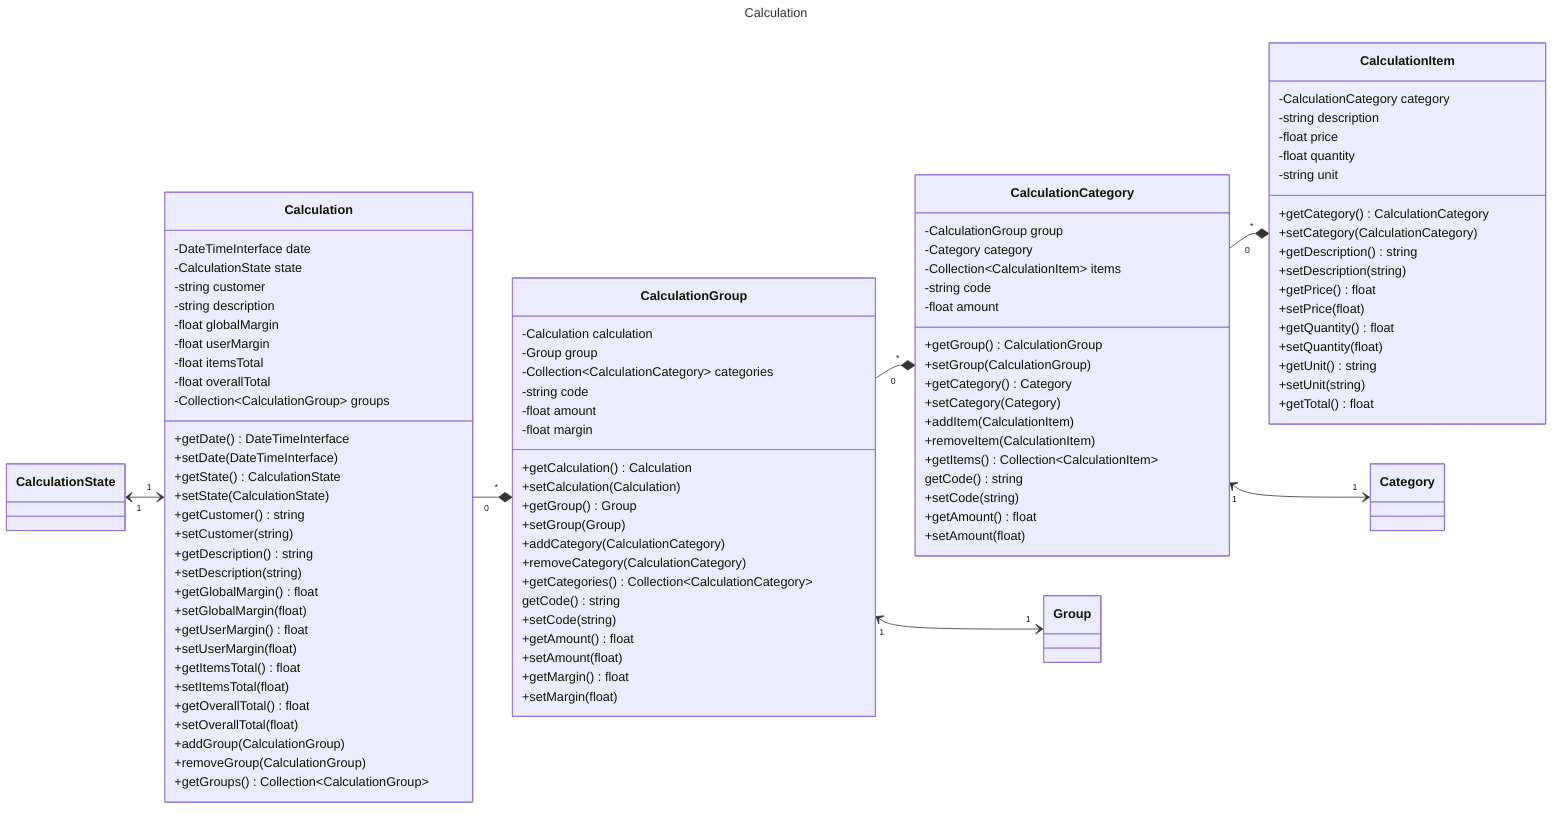 ---
title: Calculation
---

classDiagram
    direction LR

    class Calculation {
        -DateTimeInterface date
        -CalculationState state
        -string customer
        -string description
        -float globalMargin
        -float userMargin
        -float itemsTotal
        -float overallTotal
        -Collection~CalculationGroup~ groups
        +getDate() DateTimeInterface
        +setDate(DateTimeInterface)
        +getState() CalculationState
        +setState(CalculationState)
        +getCustomer() string
        +setCustomer(string)
        +getDescription() string
        +setDescription(string)
        +getGlobalMargin() float
        +setGlobalMargin(float)
        +getUserMargin() float
        +setUserMargin(float)
        +getItemsTotal() float
        +setItemsTotal(float)
        +getOverallTotal() float
        +setOverallTotal(float)
        +addGroup(CalculationGroup)
        +removeGroup(CalculationGroup)
        +getGroups() Collection~CalculationGroup~
    }

    class CalculationGroup {
        -Calculation calculation
        -Group group
        -Collection~CalculationCategory~ categories
        -string code
        -float amount
        -float margin
        +getCalculation() Calculation
        +setCalculation(Calculation)
        +getGroup() Group
        +setGroup(Group)
        +addCategory(CalculationCategory)
        +removeCategory(CalculationCategory)
        +getCategories() Collection~CalculationCategory~
        getCode() string
        +setCode(string)
        +getAmount() float
        +setAmount(float)
        +getMargin() float
        +setMargin(float)
    }

    class CalculationCategory {
        -CalculationGroup group
        -Category category
        -Collection~CalculationItem~ items
        -string code
        -float amount
        +getGroup() CalculationGroup
        +setGroup(CalculationGroup)
        +getCategory() Category
        +setCategory(Category)
        +addItem(CalculationItem)
        +removeItem(CalculationItem)
        +getItems() Collection~CalculationItem~
        getCode() string
        +setCode(string)
        +getAmount() float
        +setAmount(float)
    }

    class CalculationItem {
        -CalculationCategory category
        -string description
        -float price
        -float quantity
        -string unit
        +getCategory() CalculationCategory
        +setCategory(CalculationCategory)
        +getDescription() string
        +setDescription(string)
        +getPrice() float
        +setPrice(float)
        +getQuantity() float
        +setQuantity(float)
        +getUnit() string
        +setUnit(string)
        +getTotal() float
    }

    class CalculationState {
    }

    class Group {
    }

    class Category {
    }

    Calculation "0" --* "*" CalculationGroup
    CalculationGroup "0" --* "*" CalculationCategory
    CalculationCategory "0" --* "*" CalculationItem
    CalculationState "1" <--> "1" Calculation
    CalculationGroup "1" <--> "1" Group
    CalculationCategory "1" <--> "1" Category

    click CalculationState call nodeCallback()
    click Category call nodeCallback()
    click Group call nodeCallback()